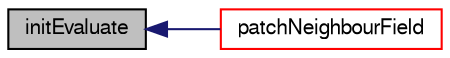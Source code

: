 digraph "initEvaluate"
{
  bgcolor="transparent";
  edge [fontname="FreeSans",fontsize="10",labelfontname="FreeSans",labelfontsize="10"];
  node [fontname="FreeSans",fontsize="10",shape=record];
  rankdir="LR";
  Node1533 [label="initEvaluate",height=0.2,width=0.4,color="black", fillcolor="grey75", style="filled", fontcolor="black"];
  Node1533 -> Node1534 [dir="back",color="midnightblue",fontsize="10",style="solid",fontname="FreeSans"];
  Node1534 [label="patchNeighbourField",height=0.2,width=0.4,color="red",URL="$a22354.html#a3eee7e8e27377d66dd0f20d3697d6b78",tooltip="Return patchField on the opposite patch of a coupled patch. "];
}
